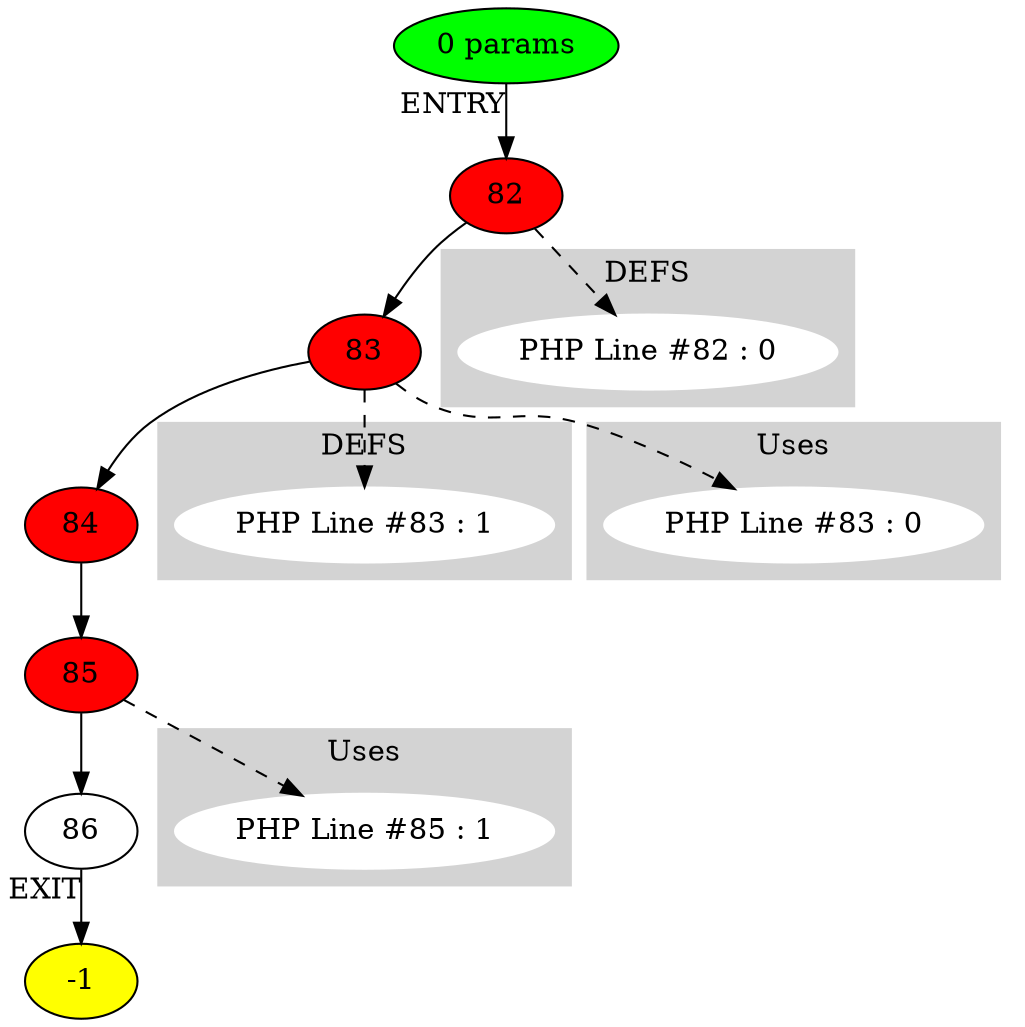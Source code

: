 digraph testName {
0 [label="82" , fillcolor = red, style = filled];
1 [label="83" , fillcolor = red, style = filled];
2 [label="84" , fillcolor = red, style = filled];
3 [label="85" , fillcolor = red, style = filled];
4 [label="86"];
0 -> 1;
1 -> 2;
2 -> 3;
3 -> 4;
-2 -> 0[xlabel="ENTRY"];
4 -> -1[xlabel="EXIT"];
-2 [fillcolor = green, style = filled]-1 [fillcolor= yellow, style = filled] subgraph cluster_g_0 { style=filled; color=lightgrey; node [style=filled,color=white]; g_0[label= "PHP Line #82 : 0"];label = "DEFS";}
0 -> g_0 [style="dashed"];
subgraph cluster_g_1 { style=filled; color=lightgrey; node [style=filled,color=white]; g_1[label= "PHP Line #83 : 1"];label = "DEFS";}
1 -> g_1 [style="dashed"];
subgraph cluster_use_1 { style=filled; color=lightgrey; node [style=filled,color=white]; use_1_0[label= "PHP Line #83 : 0"];label = "Uses";}
1 -> use_1_0 [style="dashed"];
subgraph cluster_use_3 { style=filled; color=lightgrey; node [style=filled,color=white]; use_3_1[label= "PHP Line #85 : 1"];label = "Uses";}
3 -> use_3_1 [style="dashed"];
-2 [label="0 params"];
}
